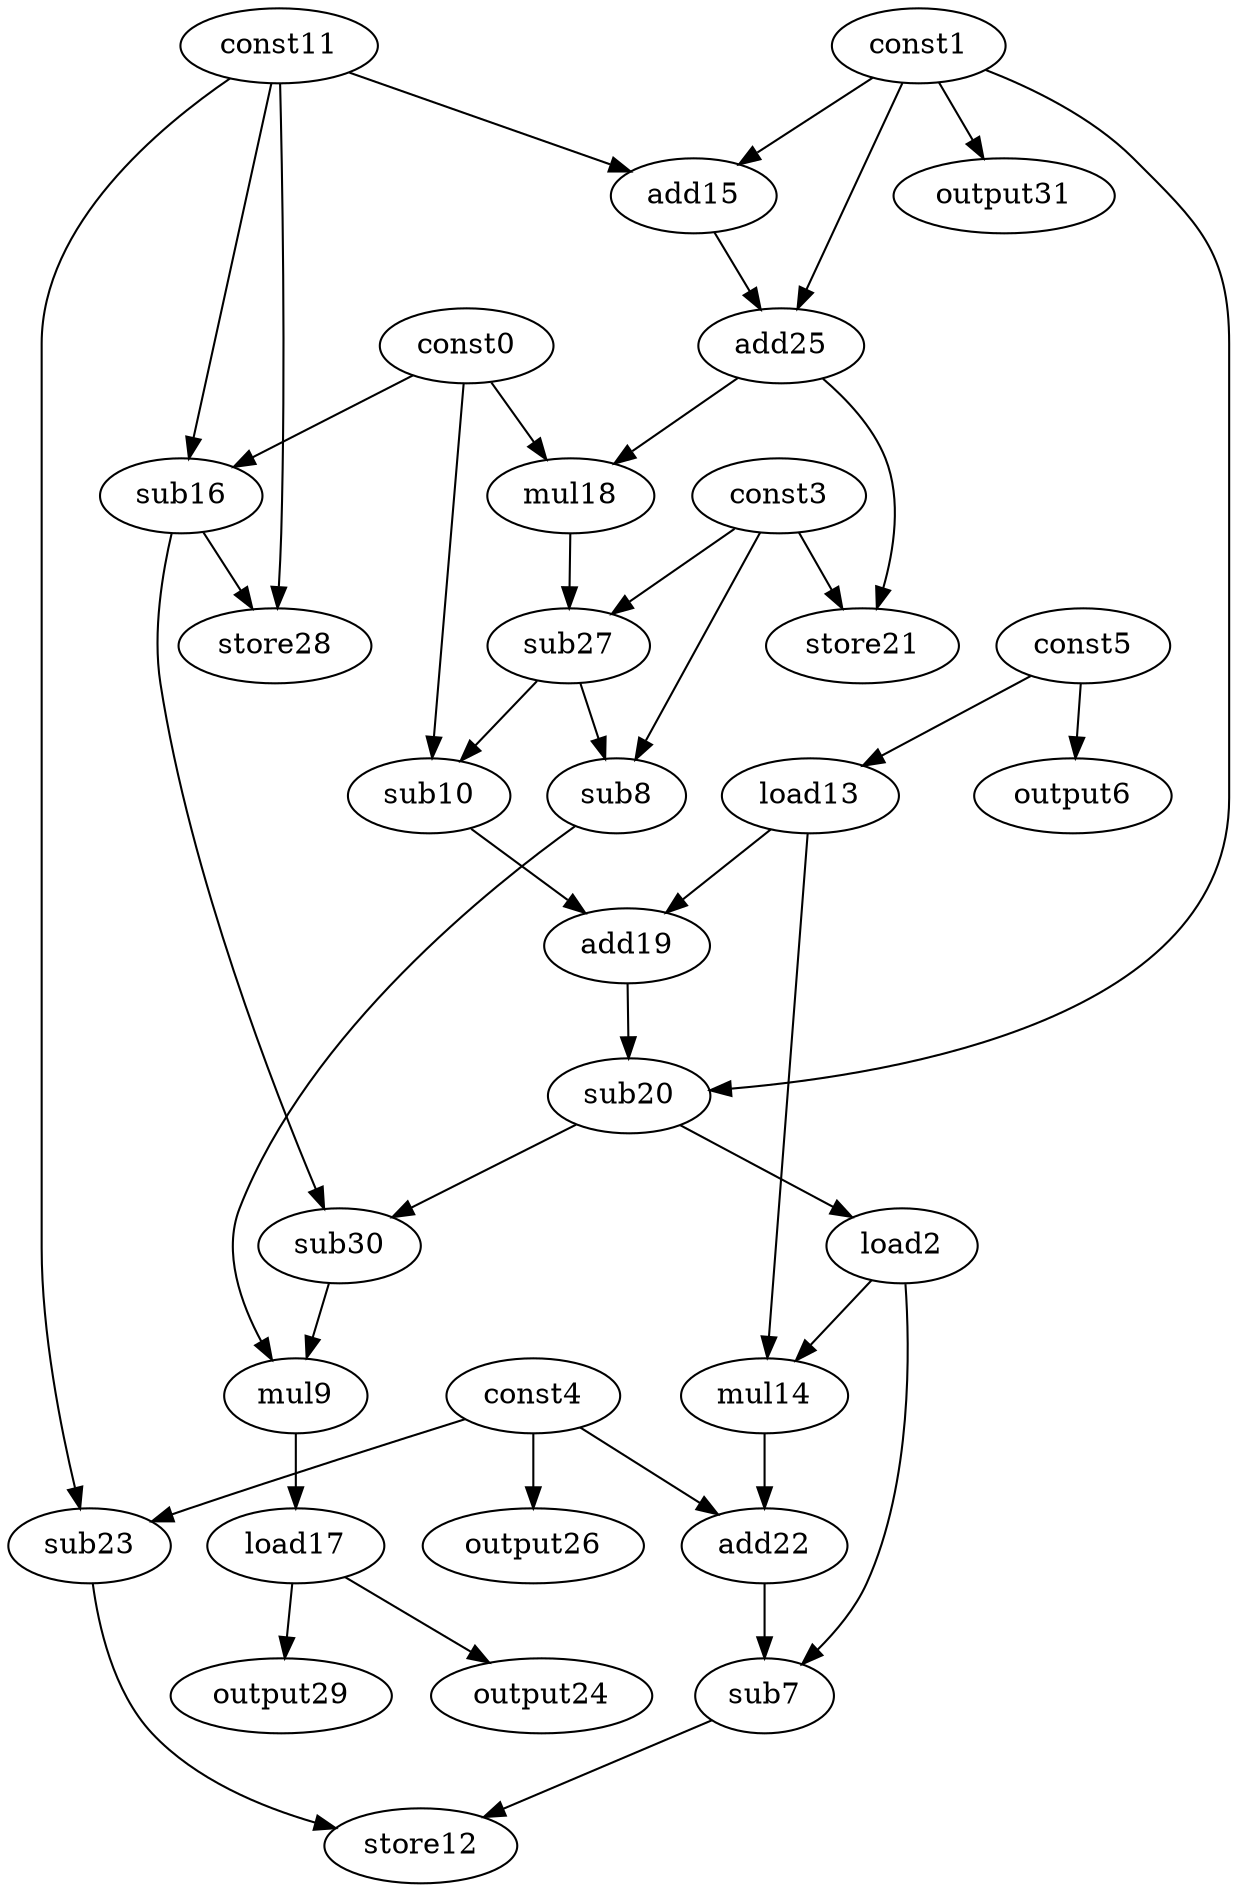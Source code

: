 digraph G { 
const0[opcode=const]; 
const1[opcode=const]; 
load2[opcode=load]; 
const3[opcode=const]; 
const4[opcode=const]; 
const5[opcode=const]; 
output6[opcode=output]; 
sub7[opcode=sub]; 
sub8[opcode=sub]; 
mul9[opcode=mul]; 
sub10[opcode=sub]; 
const11[opcode=const]; 
store12[opcode=store]; 
load13[opcode=load]; 
mul14[opcode=mul]; 
add15[opcode=add]; 
sub16[opcode=sub]; 
load17[opcode=load]; 
mul18[opcode=mul]; 
add19[opcode=add]; 
sub20[opcode=sub]; 
store21[opcode=store]; 
add22[opcode=add]; 
sub23[opcode=sub]; 
output24[opcode=output]; 
add25[opcode=add]; 
output26[opcode=output]; 
sub27[opcode=sub]; 
store28[opcode=store]; 
output29[opcode=output]; 
sub30[opcode=sub]; 
output31[opcode=output]; 
const5->output6[operand=0];
const5->load13[operand=0];
const1->add15[operand=0];
const11->add15[operand=1];
const0->sub16[operand=0];
const11->sub16[operand=1];
const11->sub23[operand=0];
const4->sub23[operand=1];
const4->output26[operand=0];
const1->output31[operand=0];
const1->add25[operand=0];
add15->add25[operand=1];
sub16->store28[operand=0];
const11->store28[operand=1];
const0->mul18[operand=0];
add25->mul18[operand=1];
add25->store21[operand=0];
const3->store21[operand=1];
mul18->sub27[operand=0];
const3->sub27[operand=1];
sub27->sub8[operand=0];
const3->sub8[operand=1];
const0->sub10[operand=0];
sub27->sub10[operand=1];
sub10->add19[operand=0];
load13->add19[operand=1];
const1->sub20[operand=0];
add19->sub20[operand=1];
sub20->load2[operand=0];
sub16->sub30[operand=0];
sub20->sub30[operand=1];
sub8->mul9[operand=0];
sub30->mul9[operand=1];
load2->mul14[operand=0];
load13->mul14[operand=1];
mul9->load17[operand=0];
const4->add22[operand=0];
mul14->add22[operand=1];
load2->sub7[operand=0];
add22->sub7[operand=1];
load17->output24[operand=0];
load17->output29[operand=0];
sub23->store12[operand=0];
sub7->store12[operand=1];
}
